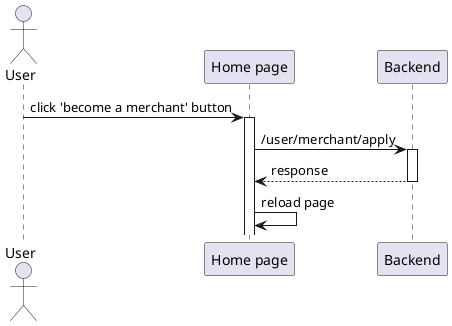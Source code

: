@startuml become a merchant
'autonumber 1.1.1

actor User as u

' Box "front end"
participant "Home page" as home
' end box

participant "Backend" as be

u -> home++ : click 'become a merchant' button
home -> be++ : /user/merchant/apply
return response

home -> home : reload page

@enduml